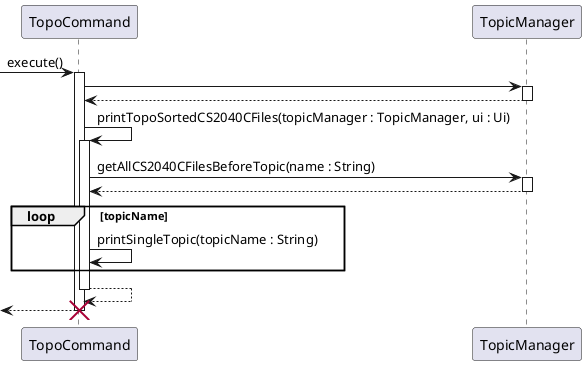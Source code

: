 @startuml
'https://plantuml.com/sequence-diagram

participant TopoCommand as tc
participant TopicManager as tm

-> tc : execute()
activate tc
tc -> tm
activate tm
tm --> tc
deactivate tm
tc -> tc : printTopoSortedCS2040CFiles(topicManager : TopicManager, ui : Ui)
activate tc
tc -> tm : getAllCS2040CFilesBeforeTopic(name : String)
activate tm
tm --> tc
deactivate tm
loop topicName
    tc -> tc : printSingleTopic(topicName : String)
end
tc --> tc
deactivate tc
<-- tc !!
@enduml
